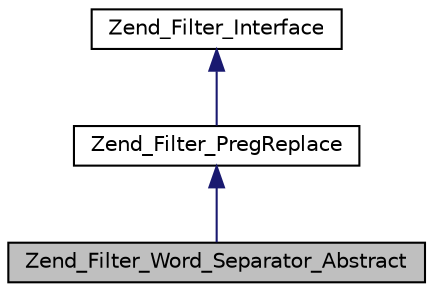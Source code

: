 digraph G
{
  edge [fontname="Helvetica",fontsize="10",labelfontname="Helvetica",labelfontsize="10"];
  node [fontname="Helvetica",fontsize="10",shape=record];
  Node1 [label="Zend_Filter_Word_Separator_Abstract",height=0.2,width=0.4,color="black", fillcolor="grey75", style="filled" fontcolor="black"];
  Node2 -> Node1 [dir="back",color="midnightblue",fontsize="10",style="solid",fontname="Helvetica"];
  Node2 [label="Zend_Filter_PregReplace",height=0.2,width=0.4,color="black", fillcolor="white", style="filled",URL="$class_zend___filter___preg_replace.html"];
  Node3 -> Node2 [dir="back",color="midnightblue",fontsize="10",style="solid",fontname="Helvetica"];
  Node3 [label="Zend_Filter_Interface",height=0.2,width=0.4,color="black", fillcolor="white", style="filled",URL="$interface_zend___filter___interface.html"];
}
